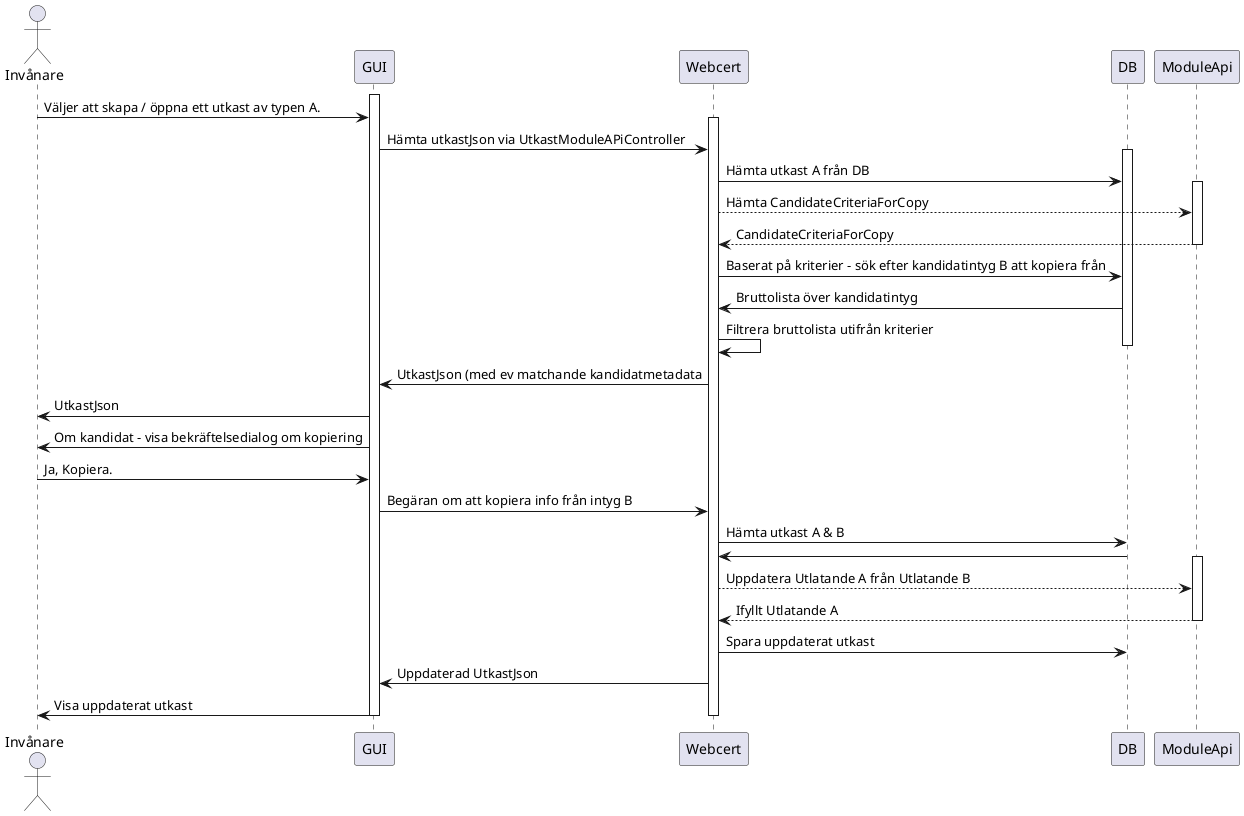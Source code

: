 @startuml
actor Invånare
participant "GUI"
participant "Webcert"
participant "DB"
participant "ModuleApi"

activate GUI
Invånare -> GUI: Väljer att skapa / öppna ett utkast av typen A.
activate Webcert
GUI -> Webcert: Hämta utkastJson via UtkastModuleAPiController
activate DB
Webcert -> DB:  Hämta utkast A från DB
    activate ModuleApi
    Webcert --> ModuleApi: Hämta CandidateCriteriaForCopy
    ModuleApi --> Webcert: CandidateCriteriaForCopy
    deactivate ModuleApi

Webcert -> DB:  Baserat på kriterier - sök efter kandidatintyg B att kopiera från
DB -> Webcert:  Bruttolista över kandidatintyg
Webcert -> Webcert:  Filtrera bruttolista utifrån kriterier
deactivate DB
Webcert -> GUI: UtkastJson (med ev matchande kandidatmetadata
GUI -> Invånare: UtkastJson
GUI -> Invånare: Om kandidat - visa bekräftelsedialog om kopiering
Invånare -> GUI: Ja, Kopiera.
GUI -> Webcert: Begäran om att kopiera info från intyg B
Webcert -> DB:  Hämta utkast A & B
DB -> Webcert:
 activate ModuleApi
    Webcert --> ModuleApi: Uppdatera Utlatande A från Utlatande B
    ModuleApi --> Webcert: Ifyllt Utlatande A
    deactivate ModuleApi
    Webcert -> DB:  Spara uppdaterat utkast
 Webcert -> GUI: Uppdaterad UtkastJson
 GUI -> Invånare: Visa uppdaterat utkast
deactivate Webcert
deactivate GUI

@enduml

